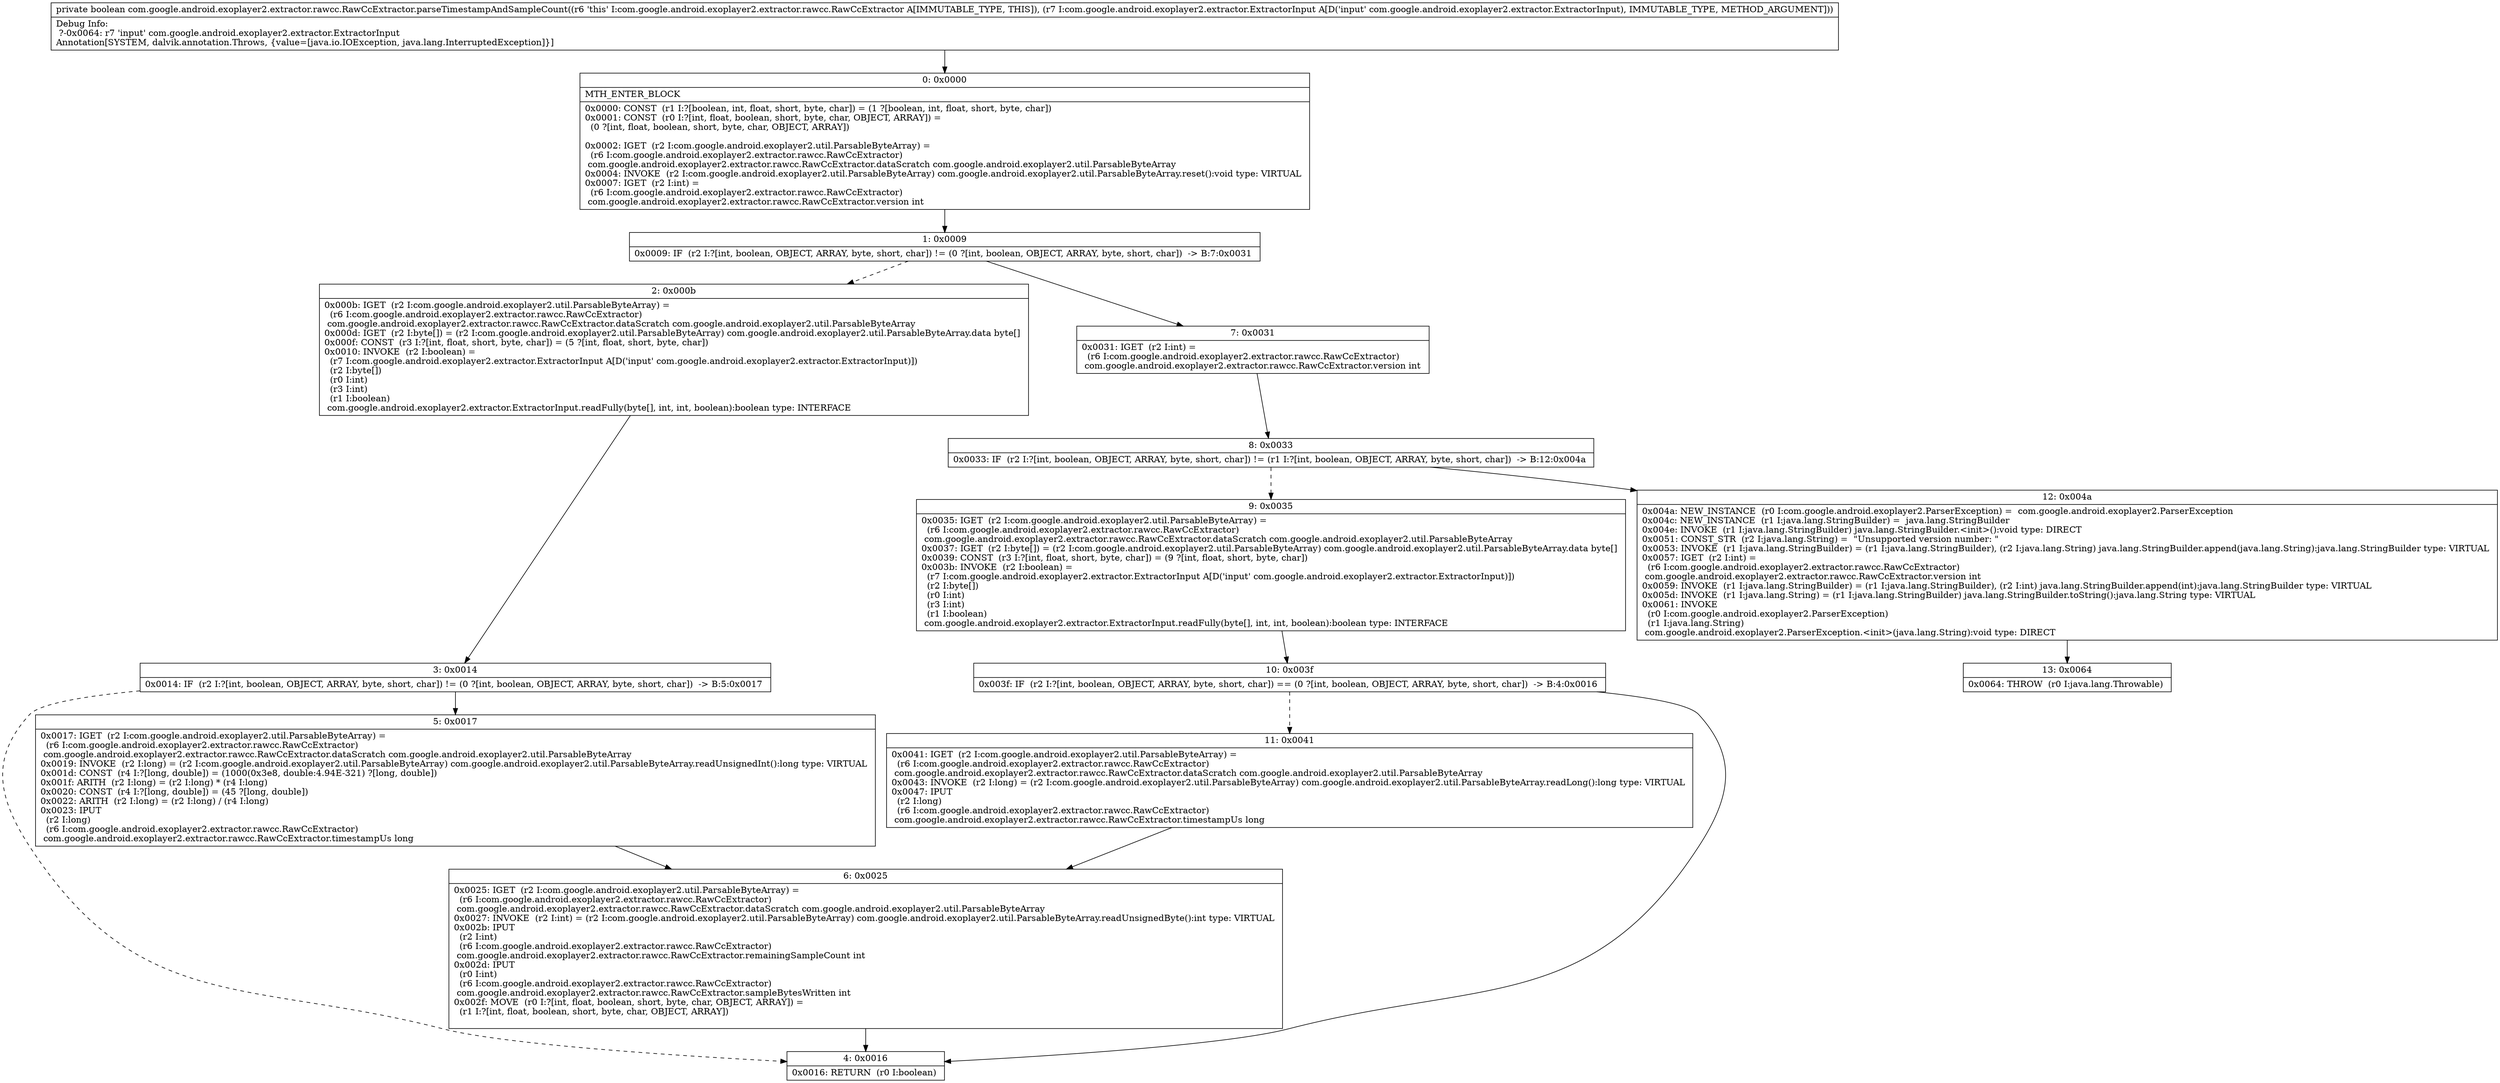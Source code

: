 digraph "CFG forcom.google.android.exoplayer2.extractor.rawcc.RawCcExtractor.parseTimestampAndSampleCount(Lcom\/google\/android\/exoplayer2\/extractor\/ExtractorInput;)Z" {
Node_0 [shape=record,label="{0\:\ 0x0000|MTH_ENTER_BLOCK\l|0x0000: CONST  (r1 I:?[boolean, int, float, short, byte, char]) = (1 ?[boolean, int, float, short, byte, char]) \l0x0001: CONST  (r0 I:?[int, float, boolean, short, byte, char, OBJECT, ARRAY]) = \l  (0 ?[int, float, boolean, short, byte, char, OBJECT, ARRAY])\l \l0x0002: IGET  (r2 I:com.google.android.exoplayer2.util.ParsableByteArray) = \l  (r6 I:com.google.android.exoplayer2.extractor.rawcc.RawCcExtractor)\l com.google.android.exoplayer2.extractor.rawcc.RawCcExtractor.dataScratch com.google.android.exoplayer2.util.ParsableByteArray \l0x0004: INVOKE  (r2 I:com.google.android.exoplayer2.util.ParsableByteArray) com.google.android.exoplayer2.util.ParsableByteArray.reset():void type: VIRTUAL \l0x0007: IGET  (r2 I:int) = \l  (r6 I:com.google.android.exoplayer2.extractor.rawcc.RawCcExtractor)\l com.google.android.exoplayer2.extractor.rawcc.RawCcExtractor.version int \l}"];
Node_1 [shape=record,label="{1\:\ 0x0009|0x0009: IF  (r2 I:?[int, boolean, OBJECT, ARRAY, byte, short, char]) != (0 ?[int, boolean, OBJECT, ARRAY, byte, short, char])  \-\> B:7:0x0031 \l}"];
Node_2 [shape=record,label="{2\:\ 0x000b|0x000b: IGET  (r2 I:com.google.android.exoplayer2.util.ParsableByteArray) = \l  (r6 I:com.google.android.exoplayer2.extractor.rawcc.RawCcExtractor)\l com.google.android.exoplayer2.extractor.rawcc.RawCcExtractor.dataScratch com.google.android.exoplayer2.util.ParsableByteArray \l0x000d: IGET  (r2 I:byte[]) = (r2 I:com.google.android.exoplayer2.util.ParsableByteArray) com.google.android.exoplayer2.util.ParsableByteArray.data byte[] \l0x000f: CONST  (r3 I:?[int, float, short, byte, char]) = (5 ?[int, float, short, byte, char]) \l0x0010: INVOKE  (r2 I:boolean) = \l  (r7 I:com.google.android.exoplayer2.extractor.ExtractorInput A[D('input' com.google.android.exoplayer2.extractor.ExtractorInput)])\l  (r2 I:byte[])\l  (r0 I:int)\l  (r3 I:int)\l  (r1 I:boolean)\l com.google.android.exoplayer2.extractor.ExtractorInput.readFully(byte[], int, int, boolean):boolean type: INTERFACE \l}"];
Node_3 [shape=record,label="{3\:\ 0x0014|0x0014: IF  (r2 I:?[int, boolean, OBJECT, ARRAY, byte, short, char]) != (0 ?[int, boolean, OBJECT, ARRAY, byte, short, char])  \-\> B:5:0x0017 \l}"];
Node_4 [shape=record,label="{4\:\ 0x0016|0x0016: RETURN  (r0 I:boolean) \l}"];
Node_5 [shape=record,label="{5\:\ 0x0017|0x0017: IGET  (r2 I:com.google.android.exoplayer2.util.ParsableByteArray) = \l  (r6 I:com.google.android.exoplayer2.extractor.rawcc.RawCcExtractor)\l com.google.android.exoplayer2.extractor.rawcc.RawCcExtractor.dataScratch com.google.android.exoplayer2.util.ParsableByteArray \l0x0019: INVOKE  (r2 I:long) = (r2 I:com.google.android.exoplayer2.util.ParsableByteArray) com.google.android.exoplayer2.util.ParsableByteArray.readUnsignedInt():long type: VIRTUAL \l0x001d: CONST  (r4 I:?[long, double]) = (1000(0x3e8, double:4.94E\-321) ?[long, double]) \l0x001f: ARITH  (r2 I:long) = (r2 I:long) * (r4 I:long) \l0x0020: CONST  (r4 I:?[long, double]) = (45 ?[long, double]) \l0x0022: ARITH  (r2 I:long) = (r2 I:long) \/ (r4 I:long) \l0x0023: IPUT  \l  (r2 I:long)\l  (r6 I:com.google.android.exoplayer2.extractor.rawcc.RawCcExtractor)\l com.google.android.exoplayer2.extractor.rawcc.RawCcExtractor.timestampUs long \l}"];
Node_6 [shape=record,label="{6\:\ 0x0025|0x0025: IGET  (r2 I:com.google.android.exoplayer2.util.ParsableByteArray) = \l  (r6 I:com.google.android.exoplayer2.extractor.rawcc.RawCcExtractor)\l com.google.android.exoplayer2.extractor.rawcc.RawCcExtractor.dataScratch com.google.android.exoplayer2.util.ParsableByteArray \l0x0027: INVOKE  (r2 I:int) = (r2 I:com.google.android.exoplayer2.util.ParsableByteArray) com.google.android.exoplayer2.util.ParsableByteArray.readUnsignedByte():int type: VIRTUAL \l0x002b: IPUT  \l  (r2 I:int)\l  (r6 I:com.google.android.exoplayer2.extractor.rawcc.RawCcExtractor)\l com.google.android.exoplayer2.extractor.rawcc.RawCcExtractor.remainingSampleCount int \l0x002d: IPUT  \l  (r0 I:int)\l  (r6 I:com.google.android.exoplayer2.extractor.rawcc.RawCcExtractor)\l com.google.android.exoplayer2.extractor.rawcc.RawCcExtractor.sampleBytesWritten int \l0x002f: MOVE  (r0 I:?[int, float, boolean, short, byte, char, OBJECT, ARRAY]) = \l  (r1 I:?[int, float, boolean, short, byte, char, OBJECT, ARRAY])\l \l}"];
Node_7 [shape=record,label="{7\:\ 0x0031|0x0031: IGET  (r2 I:int) = \l  (r6 I:com.google.android.exoplayer2.extractor.rawcc.RawCcExtractor)\l com.google.android.exoplayer2.extractor.rawcc.RawCcExtractor.version int \l}"];
Node_8 [shape=record,label="{8\:\ 0x0033|0x0033: IF  (r2 I:?[int, boolean, OBJECT, ARRAY, byte, short, char]) != (r1 I:?[int, boolean, OBJECT, ARRAY, byte, short, char])  \-\> B:12:0x004a \l}"];
Node_9 [shape=record,label="{9\:\ 0x0035|0x0035: IGET  (r2 I:com.google.android.exoplayer2.util.ParsableByteArray) = \l  (r6 I:com.google.android.exoplayer2.extractor.rawcc.RawCcExtractor)\l com.google.android.exoplayer2.extractor.rawcc.RawCcExtractor.dataScratch com.google.android.exoplayer2.util.ParsableByteArray \l0x0037: IGET  (r2 I:byte[]) = (r2 I:com.google.android.exoplayer2.util.ParsableByteArray) com.google.android.exoplayer2.util.ParsableByteArray.data byte[] \l0x0039: CONST  (r3 I:?[int, float, short, byte, char]) = (9 ?[int, float, short, byte, char]) \l0x003b: INVOKE  (r2 I:boolean) = \l  (r7 I:com.google.android.exoplayer2.extractor.ExtractorInput A[D('input' com.google.android.exoplayer2.extractor.ExtractorInput)])\l  (r2 I:byte[])\l  (r0 I:int)\l  (r3 I:int)\l  (r1 I:boolean)\l com.google.android.exoplayer2.extractor.ExtractorInput.readFully(byte[], int, int, boolean):boolean type: INTERFACE \l}"];
Node_10 [shape=record,label="{10\:\ 0x003f|0x003f: IF  (r2 I:?[int, boolean, OBJECT, ARRAY, byte, short, char]) == (0 ?[int, boolean, OBJECT, ARRAY, byte, short, char])  \-\> B:4:0x0016 \l}"];
Node_11 [shape=record,label="{11\:\ 0x0041|0x0041: IGET  (r2 I:com.google.android.exoplayer2.util.ParsableByteArray) = \l  (r6 I:com.google.android.exoplayer2.extractor.rawcc.RawCcExtractor)\l com.google.android.exoplayer2.extractor.rawcc.RawCcExtractor.dataScratch com.google.android.exoplayer2.util.ParsableByteArray \l0x0043: INVOKE  (r2 I:long) = (r2 I:com.google.android.exoplayer2.util.ParsableByteArray) com.google.android.exoplayer2.util.ParsableByteArray.readLong():long type: VIRTUAL \l0x0047: IPUT  \l  (r2 I:long)\l  (r6 I:com.google.android.exoplayer2.extractor.rawcc.RawCcExtractor)\l com.google.android.exoplayer2.extractor.rawcc.RawCcExtractor.timestampUs long \l}"];
Node_12 [shape=record,label="{12\:\ 0x004a|0x004a: NEW_INSTANCE  (r0 I:com.google.android.exoplayer2.ParserException) =  com.google.android.exoplayer2.ParserException \l0x004c: NEW_INSTANCE  (r1 I:java.lang.StringBuilder) =  java.lang.StringBuilder \l0x004e: INVOKE  (r1 I:java.lang.StringBuilder) java.lang.StringBuilder.\<init\>():void type: DIRECT \l0x0051: CONST_STR  (r2 I:java.lang.String) =  \"Unsupported version number: \" \l0x0053: INVOKE  (r1 I:java.lang.StringBuilder) = (r1 I:java.lang.StringBuilder), (r2 I:java.lang.String) java.lang.StringBuilder.append(java.lang.String):java.lang.StringBuilder type: VIRTUAL \l0x0057: IGET  (r2 I:int) = \l  (r6 I:com.google.android.exoplayer2.extractor.rawcc.RawCcExtractor)\l com.google.android.exoplayer2.extractor.rawcc.RawCcExtractor.version int \l0x0059: INVOKE  (r1 I:java.lang.StringBuilder) = (r1 I:java.lang.StringBuilder), (r2 I:int) java.lang.StringBuilder.append(int):java.lang.StringBuilder type: VIRTUAL \l0x005d: INVOKE  (r1 I:java.lang.String) = (r1 I:java.lang.StringBuilder) java.lang.StringBuilder.toString():java.lang.String type: VIRTUAL \l0x0061: INVOKE  \l  (r0 I:com.google.android.exoplayer2.ParserException)\l  (r1 I:java.lang.String)\l com.google.android.exoplayer2.ParserException.\<init\>(java.lang.String):void type: DIRECT \l}"];
Node_13 [shape=record,label="{13\:\ 0x0064|0x0064: THROW  (r0 I:java.lang.Throwable) \l}"];
MethodNode[shape=record,label="{private boolean com.google.android.exoplayer2.extractor.rawcc.RawCcExtractor.parseTimestampAndSampleCount((r6 'this' I:com.google.android.exoplayer2.extractor.rawcc.RawCcExtractor A[IMMUTABLE_TYPE, THIS]), (r7 I:com.google.android.exoplayer2.extractor.ExtractorInput A[D('input' com.google.android.exoplayer2.extractor.ExtractorInput), IMMUTABLE_TYPE, METHOD_ARGUMENT]))  | Debug Info:\l  ?\-0x0064: r7 'input' com.google.android.exoplayer2.extractor.ExtractorInput\lAnnotation[SYSTEM, dalvik.annotation.Throws, \{value=[java.io.IOException, java.lang.InterruptedException]\}]\l}"];
MethodNode -> Node_0;
Node_0 -> Node_1;
Node_1 -> Node_2[style=dashed];
Node_1 -> Node_7;
Node_2 -> Node_3;
Node_3 -> Node_4[style=dashed];
Node_3 -> Node_5;
Node_5 -> Node_6;
Node_6 -> Node_4;
Node_7 -> Node_8;
Node_8 -> Node_9[style=dashed];
Node_8 -> Node_12;
Node_9 -> Node_10;
Node_10 -> Node_4;
Node_10 -> Node_11[style=dashed];
Node_11 -> Node_6;
Node_12 -> Node_13;
}

